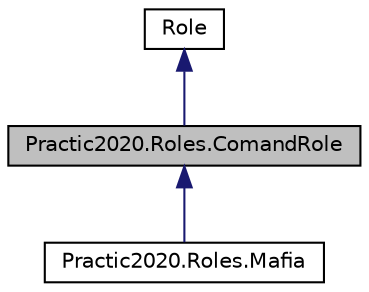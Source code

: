 digraph "Practic2020.Roles.ComandRole"
{
 // LATEX_PDF_SIZE
  edge [fontname="Helvetica",fontsize="10",labelfontname="Helvetica",labelfontsize="10"];
  node [fontname="Helvetica",fontsize="10",shape=record];
  Node1 [label="Practic2020.Roles.ComandRole",height=0.2,width=0.4,color="black", fillcolor="grey75", style="filled", fontcolor="black",tooltip="Класс командной роли расширяет возможности обычной роли, добавляя возможность организации локальных г..."];
  Node2 -> Node1 [dir="back",color="midnightblue",fontsize="10",style="solid",fontname="Helvetica"];
  Node2 [label="Role",height=0.2,width=0.4,color="black", fillcolor="white", style="filled",URL="$class_practic2020_1_1_roles_1_1_role.html",tooltip="Абстрактный класс роли, задающий способ обращения с ролями в модели игры"];
  Node1 -> Node3 [dir="back",color="midnightblue",fontsize="10",style="solid",fontname="Helvetica"];
  Node3 [label="Practic2020.Roles.Mafia",height=0.2,width=0.4,color="black", fillcolor="white", style="filled",URL="$class_practic2020_1_1_roles_1_1_mafia.html",tooltip="Роль мфии"];
}
